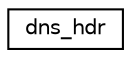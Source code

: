 digraph "Graphical Class Hierarchy"
{
 // LATEX_PDF_SIZE
  edge [fontname="Helvetica",fontsize="10",labelfontname="Helvetica",labelfontsize="10"];
  node [fontname="Helvetica",fontsize="10",shape=record];
  rankdir="LR";
  Node0 [label="dns_hdr",height=0.2,width=0.4,color="black", fillcolor="white", style="filled",URL="$structdns__hdr.html",tooltip=" "];
}
